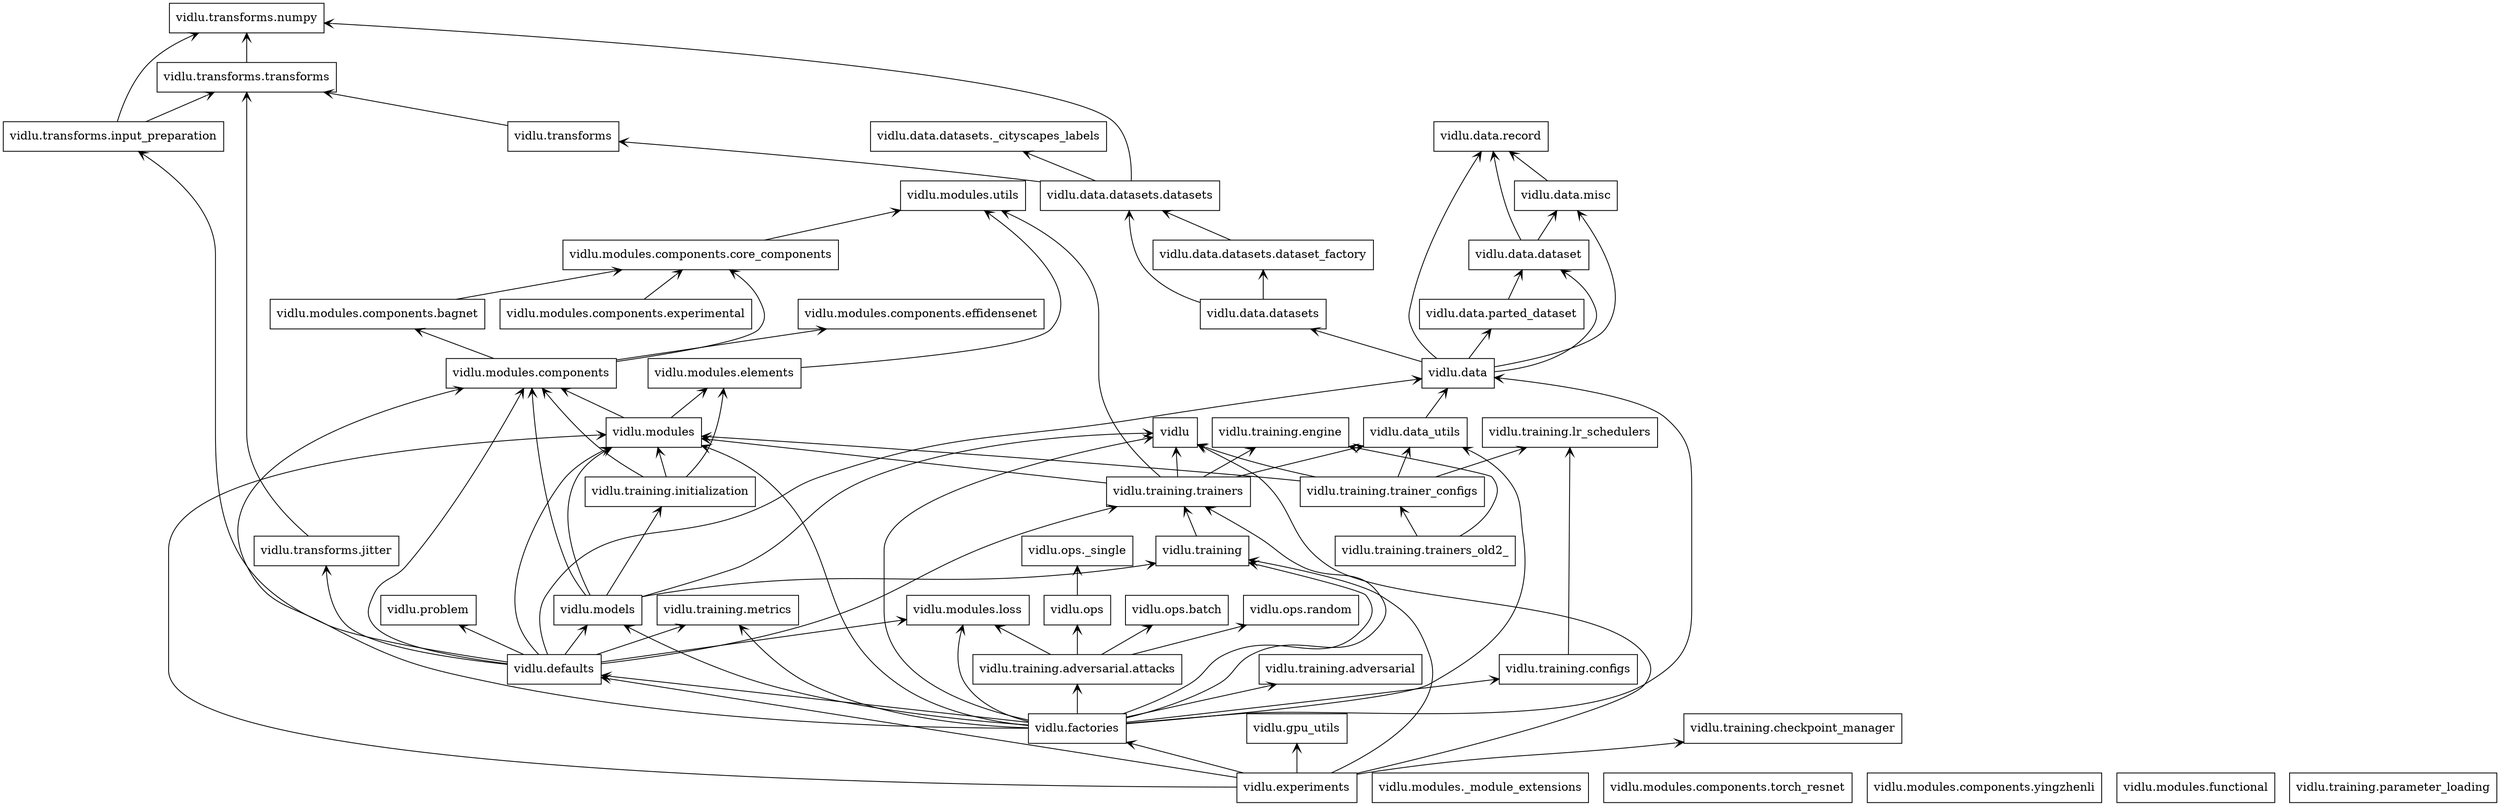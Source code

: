 digraph "packages" {
charset="utf-8"
rankdir=BT
"0" [label="vidlu", shape="box"];
"1" [label="vidlu.data", shape="box"];
"2" [label="vidlu.data.dataset", shape="box"];
"3" [label="vidlu.data.datasets", shape="box"];
"4" [label="vidlu.data.datasets._cityscapes_labels", shape="box"];
"5" [label="vidlu.data.datasets.dataset_factory", shape="box"];
"6" [label="vidlu.data.datasets.datasets", shape="box"];
"7" [label="vidlu.data.misc", shape="box"];
"8" [label="vidlu.data.parted_dataset", shape="box"];
"9" [label="vidlu.data.record", shape="box"];
"10" [label="vidlu.data_utils", shape="box"];
"11" [label="vidlu.defaults", shape="box"];
"12" [label="vidlu.experiments", shape="box"];
"13" [label="vidlu.factories", shape="box"];
"14" [label="vidlu.gpu_utils", shape="box"];
"15" [label="vidlu.models", shape="box"];
"16" [label="vidlu.modules", shape="box"];
"17" [label="vidlu.modules._module_extensions", shape="box"];
"18" [label="vidlu.modules.components", shape="box"];
"19" [label="vidlu.modules.components.bagnet", shape="box"];
"20" [label="vidlu.modules.components.core_components", shape="box"];
"21" [label="vidlu.modules.components.effidensenet", shape="box"];
"22" [label="vidlu.modules.components.experimental", shape="box"];
"23" [label="vidlu.modules.components.torch_resnet", shape="box"];
"24" [label="vidlu.modules.components.yingzhenli", shape="box"];
"25" [label="vidlu.modules.elements", shape="box"];
"26" [label="vidlu.modules.functional", shape="box"];
"27" [label="vidlu.modules.loss", shape="box"];
"28" [label="vidlu.modules.utils", shape="box"];
"29" [label="vidlu.ops", shape="box"];
"30" [label="vidlu.ops._single", shape="box"];
"31" [label="vidlu.ops.batch", shape="box"];
"32" [label="vidlu.ops.random", shape="box"];
"33" [label="vidlu.problem", shape="box"];
"34" [label="vidlu.training", shape="box"];
"35" [label="vidlu.training.adversarial", shape="box"];
"36" [label="vidlu.training.adversarial.attacks", shape="box"];
"37" [label="vidlu.training.checkpoint_manager", shape="box"];
"38" [label="vidlu.training.configs", shape="box"];
"39" [label="vidlu.training.engine", shape="box"];
"40" [label="vidlu.training.initialization", shape="box"];
"41" [label="vidlu.training.lr_schedulers", shape="box"];
"42" [label="vidlu.training.metrics", shape="box"];
"43" [label="vidlu.training.parameter_loading", shape="box"];
"44" [label="vidlu.training.trainer_configs", shape="box"];
"45" [label="vidlu.training.trainers", shape="box"];
"46" [label="vidlu.training.trainers_old2_", shape="box"];
"47" [label="vidlu.transforms", shape="box"];
"48" [label="vidlu.transforms.input_preparation", shape="box"];
"49" [label="vidlu.transforms.jitter", shape="box"];
"50" [label="vidlu.transforms.numpy", shape="box"];
"51" [label="vidlu.transforms.transforms", shape="box"];
"1" -> "2" [arrowhead="open", arrowtail="none"];
"1" -> "3" [arrowhead="open", arrowtail="none"];
"1" -> "7" [arrowhead="open", arrowtail="none"];
"1" -> "8" [arrowhead="open", arrowtail="none"];
"1" -> "9" [arrowhead="open", arrowtail="none"];
"2" -> "7" [arrowhead="open", arrowtail="none"];
"2" -> "9" [arrowhead="open", arrowtail="none"];
"3" -> "5" [arrowhead="open", arrowtail="none"];
"3" -> "6" [arrowhead="open", arrowtail="none"];
"5" -> "6" [arrowhead="open", arrowtail="none"];
"6" -> "4" [arrowhead="open", arrowtail="none"];
"6" -> "47" [arrowhead="open", arrowtail="none"];
"6" -> "50" [arrowhead="open", arrowtail="none"];
"7" -> "9" [arrowhead="open", arrowtail="none"];
"8" -> "2" [arrowhead="open", arrowtail="none"];
"10" -> "1" [arrowhead="open", arrowtail="none"];
"11" -> "1" [arrowhead="open", arrowtail="none"];
"11" -> "15" [arrowhead="open", arrowtail="none"];
"11" -> "16" [arrowhead="open", arrowtail="none"];
"11" -> "18" [arrowhead="open", arrowtail="none"];
"11" -> "27" [arrowhead="open", arrowtail="none"];
"11" -> "33" [arrowhead="open", arrowtail="none"];
"11" -> "42" [arrowhead="open", arrowtail="none"];
"11" -> "45" [arrowhead="open", arrowtail="none"];
"11" -> "48" [arrowhead="open", arrowtail="none"];
"11" -> "49" [arrowhead="open", arrowtail="none"];
"12" -> "0" [arrowhead="open", arrowtail="none"];
"12" -> "11" [arrowhead="open", arrowtail="none"];
"12" -> "13" [arrowhead="open", arrowtail="none"];
"12" -> "14" [arrowhead="open", arrowtail="none"];
"12" -> "16" [arrowhead="open", arrowtail="none"];
"12" -> "34" [arrowhead="open", arrowtail="none"];
"12" -> "37" [arrowhead="open", arrowtail="none"];
"13" -> "0" [arrowhead="open", arrowtail="none"];
"13" -> "1" [arrowhead="open", arrowtail="none"];
"13" -> "10" [arrowhead="open", arrowtail="none"];
"13" -> "11" [arrowhead="open", arrowtail="none"];
"13" -> "15" [arrowhead="open", arrowtail="none"];
"13" -> "16" [arrowhead="open", arrowtail="none"];
"13" -> "18" [arrowhead="open", arrowtail="none"];
"13" -> "27" [arrowhead="open", arrowtail="none"];
"13" -> "34" [arrowhead="open", arrowtail="none"];
"13" -> "35" [arrowhead="open", arrowtail="none"];
"13" -> "36" [arrowhead="open", arrowtail="none"];
"13" -> "38" [arrowhead="open", arrowtail="none"];
"13" -> "42" [arrowhead="open", arrowtail="none"];
"13" -> "45" [arrowhead="open", arrowtail="none"];
"15" -> "0" [arrowhead="open", arrowtail="none"];
"15" -> "16" [arrowhead="open", arrowtail="none"];
"15" -> "18" [arrowhead="open", arrowtail="none"];
"15" -> "34" [arrowhead="open", arrowtail="none"];
"15" -> "40" [arrowhead="open", arrowtail="none"];
"16" -> "18" [arrowhead="open", arrowtail="none"];
"16" -> "25" [arrowhead="open", arrowtail="none"];
"18" -> "19" [arrowhead="open", arrowtail="none"];
"18" -> "20" [arrowhead="open", arrowtail="none"];
"18" -> "21" [arrowhead="open", arrowtail="none"];
"19" -> "20" [arrowhead="open", arrowtail="none"];
"20" -> "28" [arrowhead="open", arrowtail="none"];
"22" -> "20" [arrowhead="open", arrowtail="none"];
"25" -> "28" [arrowhead="open", arrowtail="none"];
"29" -> "30" [arrowhead="open", arrowtail="none"];
"34" -> "45" [arrowhead="open", arrowtail="none"];
"36" -> "27" [arrowhead="open", arrowtail="none"];
"36" -> "29" [arrowhead="open", arrowtail="none"];
"36" -> "31" [arrowhead="open", arrowtail="none"];
"36" -> "32" [arrowhead="open", arrowtail="none"];
"38" -> "41" [arrowhead="open", arrowtail="none"];
"40" -> "16" [arrowhead="open", arrowtail="none"];
"40" -> "18" [arrowhead="open", arrowtail="none"];
"40" -> "25" [arrowhead="open", arrowtail="none"];
"44" -> "0" [arrowhead="open", arrowtail="none"];
"44" -> "10" [arrowhead="open", arrowtail="none"];
"44" -> "16" [arrowhead="open", arrowtail="none"];
"44" -> "41" [arrowhead="open", arrowtail="none"];
"45" -> "0" [arrowhead="open", arrowtail="none"];
"45" -> "10" [arrowhead="open", arrowtail="none"];
"45" -> "16" [arrowhead="open", arrowtail="none"];
"45" -> "28" [arrowhead="open", arrowtail="none"];
"45" -> "39" [arrowhead="open", arrowtail="none"];
"46" -> "39" [arrowhead="open", arrowtail="none"];
"46" -> "44" [arrowhead="open", arrowtail="none"];
"47" -> "51" [arrowhead="open", arrowtail="none"];
"48" -> "50" [arrowhead="open", arrowtail="none"];
"48" -> "51" [arrowhead="open", arrowtail="none"];
"49" -> "51" [arrowhead="open", arrowtail="none"];
"51" -> "50" [arrowhead="open", arrowtail="none"];
}
